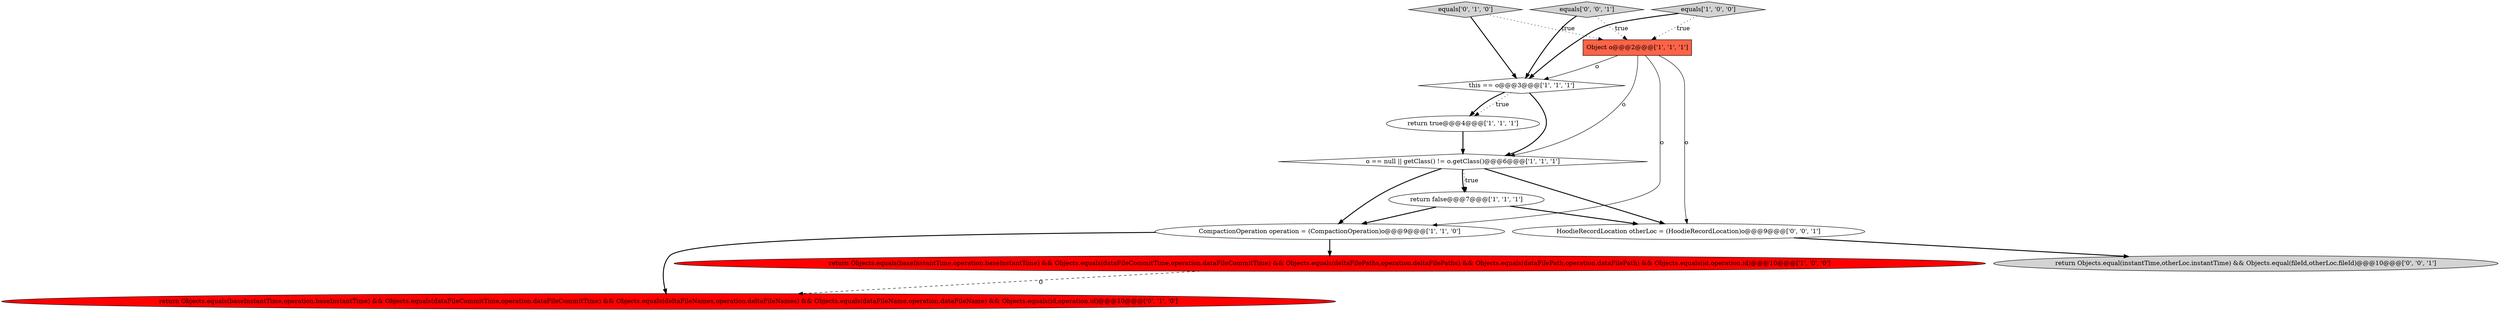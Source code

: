 digraph {
3 [style = filled, label = "this == o@@@3@@@['1', '1', '1']", fillcolor = white, shape = diamond image = "AAA0AAABBB1BBB"];
7 [style = filled, label = "return false@@@7@@@['1', '1', '1']", fillcolor = white, shape = ellipse image = "AAA0AAABBB1BBB"];
1 [style = filled, label = "equals['1', '0', '0']", fillcolor = lightgray, shape = diamond image = "AAA0AAABBB1BBB"];
5 [style = filled, label = "o == null || getClass() != o.getClass()@@@6@@@['1', '1', '1']", fillcolor = white, shape = diamond image = "AAA0AAABBB1BBB"];
9 [style = filled, label = "return Objects.equals(baseInstantTime,operation.baseInstantTime) && Objects.equals(dataFileCommitTime,operation.dataFileCommitTime) && Objects.equals(deltaFileNames,operation.deltaFileNames) && Objects.equals(dataFileName,operation.dataFileName) && Objects.equals(id,operation.id)@@@10@@@['0', '1', '0']", fillcolor = red, shape = ellipse image = "AAA1AAABBB2BBB"];
0 [style = filled, label = "return true@@@4@@@['1', '1', '1']", fillcolor = white, shape = ellipse image = "AAA0AAABBB1BBB"];
11 [style = filled, label = "equals['0', '0', '1']", fillcolor = lightgray, shape = diamond image = "AAA0AAABBB3BBB"];
8 [style = filled, label = "equals['0', '1', '0']", fillcolor = lightgray, shape = diamond image = "AAA0AAABBB2BBB"];
12 [style = filled, label = "return Objects.equal(instantTime,otherLoc.instantTime) && Objects.equal(fileId,otherLoc.fileId)@@@10@@@['0', '0', '1']", fillcolor = lightgray, shape = ellipse image = "AAA0AAABBB3BBB"];
2 [style = filled, label = "CompactionOperation operation = (CompactionOperation)o@@@9@@@['1', '1', '0']", fillcolor = white, shape = ellipse image = "AAA0AAABBB1BBB"];
10 [style = filled, label = "HoodieRecordLocation otherLoc = (HoodieRecordLocation)o@@@9@@@['0', '0', '1']", fillcolor = white, shape = ellipse image = "AAA0AAABBB3BBB"];
6 [style = filled, label = "Object o@@@2@@@['1', '1', '1']", fillcolor = tomato, shape = box image = "AAA0AAABBB1BBB"];
4 [style = filled, label = "return Objects.equals(baseInstantTime,operation.baseInstantTime) && Objects.equals(dataFileCommitTime,operation.dataFileCommitTime) && Objects.equals(deltaFilePaths,operation.deltaFilePaths) && Objects.equals(dataFilePath,operation.dataFilePath) && Objects.equals(id,operation.id)@@@10@@@['1', '0', '0']", fillcolor = red, shape = ellipse image = "AAA1AAABBB1BBB"];
5->10 [style = bold, label=""];
7->10 [style = bold, label=""];
8->3 [style = bold, label=""];
1->3 [style = bold, label=""];
2->9 [style = bold, label=""];
2->4 [style = bold, label=""];
3->0 [style = bold, label=""];
4->9 [style = dashed, label="0"];
5->2 [style = bold, label=""];
3->5 [style = bold, label=""];
6->5 [style = solid, label="o"];
8->6 [style = dotted, label="true"];
11->3 [style = bold, label=""];
6->2 [style = solid, label="o"];
5->7 [style = dotted, label="true"];
11->6 [style = dotted, label="true"];
6->10 [style = solid, label="o"];
6->3 [style = solid, label="o"];
7->2 [style = bold, label=""];
10->12 [style = bold, label=""];
3->0 [style = dotted, label="true"];
5->7 [style = bold, label=""];
1->6 [style = dotted, label="true"];
0->5 [style = bold, label=""];
}
